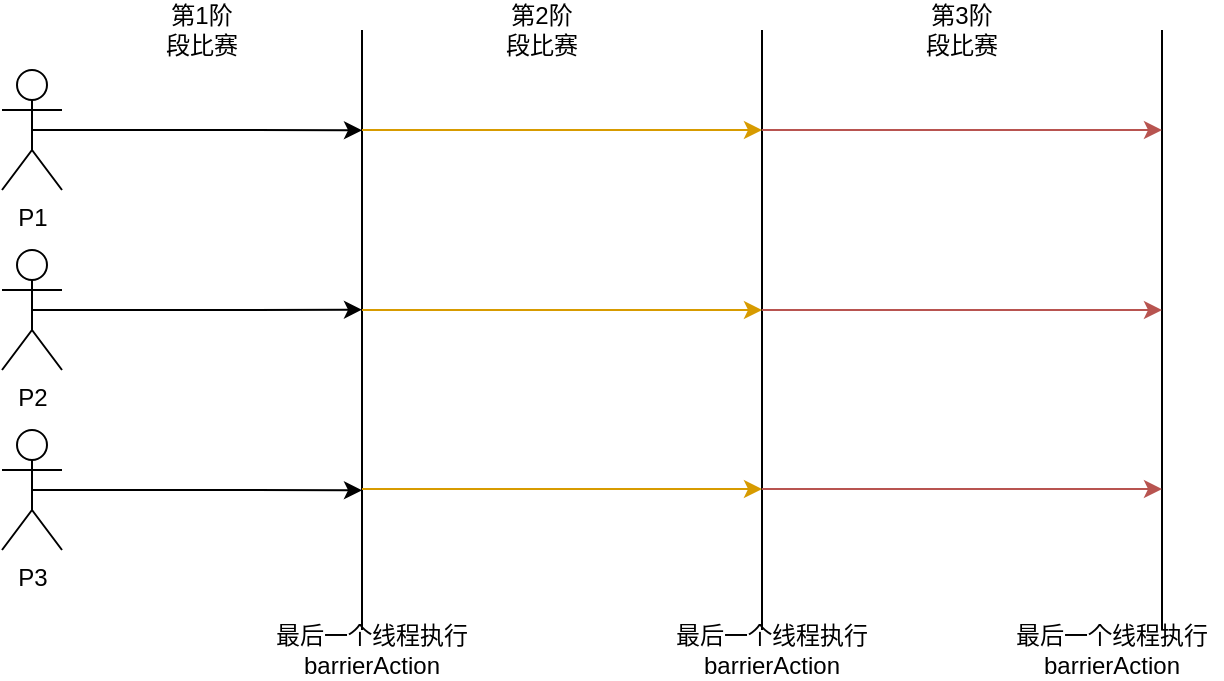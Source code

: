 <mxfile version="10.7.5" type="github"><diagram id="EzuS6frm7TRi6vC_DHDK" name="Page-1"><mxGraphModel dx="797" dy="437" grid="1" gridSize="10" guides="1" tooltips="1" connect="1" arrows="1" fold="1" page="1" pageScale="1" pageWidth="827" pageHeight="1169" math="0" shadow="0"><root><mxCell id="0"/><mxCell id="1" parent="0"/><mxCell id="UMZGFJ943XGzn26ct6vr-1" style="edgeStyle=orthogonalEdgeStyle;rounded=0;orthogonalLoop=1;jettySize=auto;html=1;exitX=0.5;exitY=0.5;exitDx=0;exitDy=0;exitPerimeter=0;" edge="1" parent="1" source="sjLXROfIbYwYOZ_2Xeyu-1"><mxGeometry relative="1" as="geometry"><mxPoint x="260" y="100.143" as="targetPoint"/></mxGeometry></mxCell><mxCell id="sjLXROfIbYwYOZ_2Xeyu-1" value="P1" style="shape=umlActor;verticalLabelPosition=bottom;labelBackgroundColor=#ffffff;verticalAlign=top;html=1;outlineConnect=0;" parent="1" vertex="1"><mxGeometry x="80" y="70" width="30" height="60" as="geometry"/></mxCell><mxCell id="UMZGFJ943XGzn26ct6vr-2" style="edgeStyle=orthogonalEdgeStyle;rounded=0;orthogonalLoop=1;jettySize=auto;html=1;exitX=0.5;exitY=0.5;exitDx=0;exitDy=0;exitPerimeter=0;" edge="1" parent="1" source="sjLXROfIbYwYOZ_2Xeyu-2"><mxGeometry relative="1" as="geometry"><mxPoint x="260" y="189.857" as="targetPoint"/></mxGeometry></mxCell><mxCell id="sjLXROfIbYwYOZ_2Xeyu-2" value="P2" style="shape=umlActor;verticalLabelPosition=bottom;labelBackgroundColor=#ffffff;verticalAlign=top;html=1;outlineConnect=0;" parent="1" vertex="1"><mxGeometry x="80" y="160" width="30" height="60" as="geometry"/></mxCell><mxCell id="UMZGFJ943XGzn26ct6vr-3" style="edgeStyle=orthogonalEdgeStyle;rounded=0;orthogonalLoop=1;jettySize=auto;html=1;exitX=0.5;exitY=0.5;exitDx=0;exitDy=0;exitPerimeter=0;" edge="1" parent="1" source="sjLXROfIbYwYOZ_2Xeyu-3"><mxGeometry relative="1" as="geometry"><mxPoint x="260" y="280.143" as="targetPoint"/></mxGeometry></mxCell><mxCell id="sjLXROfIbYwYOZ_2Xeyu-3" value="P3&lt;br&gt;" style="shape=umlActor;verticalLabelPosition=bottom;labelBackgroundColor=#ffffff;verticalAlign=top;html=1;outlineConnect=0;" parent="1" vertex="1"><mxGeometry x="80" y="250" width="30" height="60" as="geometry"/></mxCell><mxCell id="sjLXROfIbYwYOZ_2Xeyu-4" value="" style="endArrow=none;html=1;" parent="1" edge="1"><mxGeometry width="50" height="50" relative="1" as="geometry"><mxPoint x="260" y="350" as="sourcePoint"/><mxPoint x="260" y="50" as="targetPoint"/></mxGeometry></mxCell><mxCell id="UMZGFJ943XGzn26ct6vr-4" value="" style="endArrow=none;html=1;" edge="1" parent="1"><mxGeometry width="50" height="50" relative="1" as="geometry"><mxPoint x="460" y="350" as="sourcePoint"/><mxPoint x="460" y="50" as="targetPoint"/></mxGeometry></mxCell><mxCell id="UMZGFJ943XGzn26ct6vr-5" value="" style="endArrow=none;html=1;" edge="1" parent="1"><mxGeometry width="50" height="50" relative="1" as="geometry"><mxPoint x="660" y="350" as="sourcePoint"/><mxPoint x="660" y="50" as="targetPoint"/></mxGeometry></mxCell><mxCell id="UMZGFJ943XGzn26ct6vr-6" value="" style="endArrow=classic;html=1;fillColor=#ffe6cc;strokeColor=#d79b00;" edge="1" parent="1"><mxGeometry width="50" height="50" relative="1" as="geometry"><mxPoint x="260" y="100" as="sourcePoint"/><mxPoint x="460" y="100" as="targetPoint"/></mxGeometry></mxCell><mxCell id="UMZGFJ943XGzn26ct6vr-7" value="" style="endArrow=classic;html=1;fillColor=#ffe6cc;strokeColor=#d79b00;" edge="1" parent="1"><mxGeometry width="50" height="50" relative="1" as="geometry"><mxPoint x="260" y="190" as="sourcePoint"/><mxPoint x="460" y="190" as="targetPoint"/></mxGeometry></mxCell><mxCell id="UMZGFJ943XGzn26ct6vr-8" value="" style="endArrow=classic;html=1;fillColor=#ffe6cc;strokeColor=#d79b00;" edge="1" parent="1"><mxGeometry width="50" height="50" relative="1" as="geometry"><mxPoint x="260" y="279.5" as="sourcePoint"/><mxPoint x="460" y="279.5" as="targetPoint"/></mxGeometry></mxCell><mxCell id="UMZGFJ943XGzn26ct6vr-9" value="" style="endArrow=classic;html=1;fillColor=#f8cecc;strokeColor=#b85450;" edge="1" parent="1"><mxGeometry width="50" height="50" relative="1" as="geometry"><mxPoint x="460" y="100" as="sourcePoint"/><mxPoint x="660" y="100" as="targetPoint"/></mxGeometry></mxCell><mxCell id="UMZGFJ943XGzn26ct6vr-10" value="" style="endArrow=classic;html=1;fillColor=#f8cecc;strokeColor=#b85450;" edge="1" parent="1"><mxGeometry width="50" height="50" relative="1" as="geometry"><mxPoint x="460" y="190" as="sourcePoint"/><mxPoint x="660" y="190" as="targetPoint"/><Array as="points"><mxPoint x="620" y="190"/></Array></mxGeometry></mxCell><mxCell id="UMZGFJ943XGzn26ct6vr-11" value="" style="endArrow=classic;html=1;fillColor=#f8cecc;strokeColor=#b85450;" edge="1" parent="1"><mxGeometry width="50" height="50" relative="1" as="geometry"><mxPoint x="460" y="279.5" as="sourcePoint"/><mxPoint x="660" y="279.5" as="targetPoint"/></mxGeometry></mxCell><mxCell id="UMZGFJ943XGzn26ct6vr-12" value="第1阶段比赛" style="text;html=1;strokeColor=none;fillColor=none;align=center;verticalAlign=middle;whiteSpace=wrap;rounded=0;" vertex="1" parent="1"><mxGeometry x="160" y="40" width="40" height="20" as="geometry"/></mxCell><mxCell id="UMZGFJ943XGzn26ct6vr-13" value="第2阶段比赛" style="text;html=1;strokeColor=none;fillColor=none;align=center;verticalAlign=middle;whiteSpace=wrap;rounded=0;" vertex="1" parent="1"><mxGeometry x="330" y="40" width="40" height="20" as="geometry"/></mxCell><mxCell id="UMZGFJ943XGzn26ct6vr-14" value="第3阶段比赛" style="text;html=1;strokeColor=none;fillColor=none;align=center;verticalAlign=middle;whiteSpace=wrap;rounded=0;" vertex="1" parent="1"><mxGeometry x="540" y="40" width="40" height="20" as="geometry"/></mxCell><mxCell id="UMZGFJ943XGzn26ct6vr-19" value="最后一个线程执行&lt;span&gt;barrierAction&lt;/span&gt;" style="text;html=1;strokeColor=none;fillColor=none;align=center;verticalAlign=middle;whiteSpace=wrap;rounded=0;" vertex="1" parent="1"><mxGeometry x="210" y="350" width="110" height="20" as="geometry"/></mxCell><mxCell id="UMZGFJ943XGzn26ct6vr-20" value="最后一个线程执行&lt;span&gt;barrierAction&lt;/span&gt;" style="text;html=1;strokeColor=none;fillColor=none;align=center;verticalAlign=middle;whiteSpace=wrap;rounded=0;" vertex="1" parent="1"><mxGeometry x="580" y="350" width="110" height="20" as="geometry"/></mxCell><mxCell id="UMZGFJ943XGzn26ct6vr-21" value="最后一个线程执行&lt;span&gt;barrierAction&lt;/span&gt;" style="text;html=1;strokeColor=none;fillColor=none;align=center;verticalAlign=middle;whiteSpace=wrap;rounded=0;" vertex="1" parent="1"><mxGeometry x="410" y="350" width="110" height="20" as="geometry"/></mxCell></root></mxGraphModel></diagram></mxfile>
